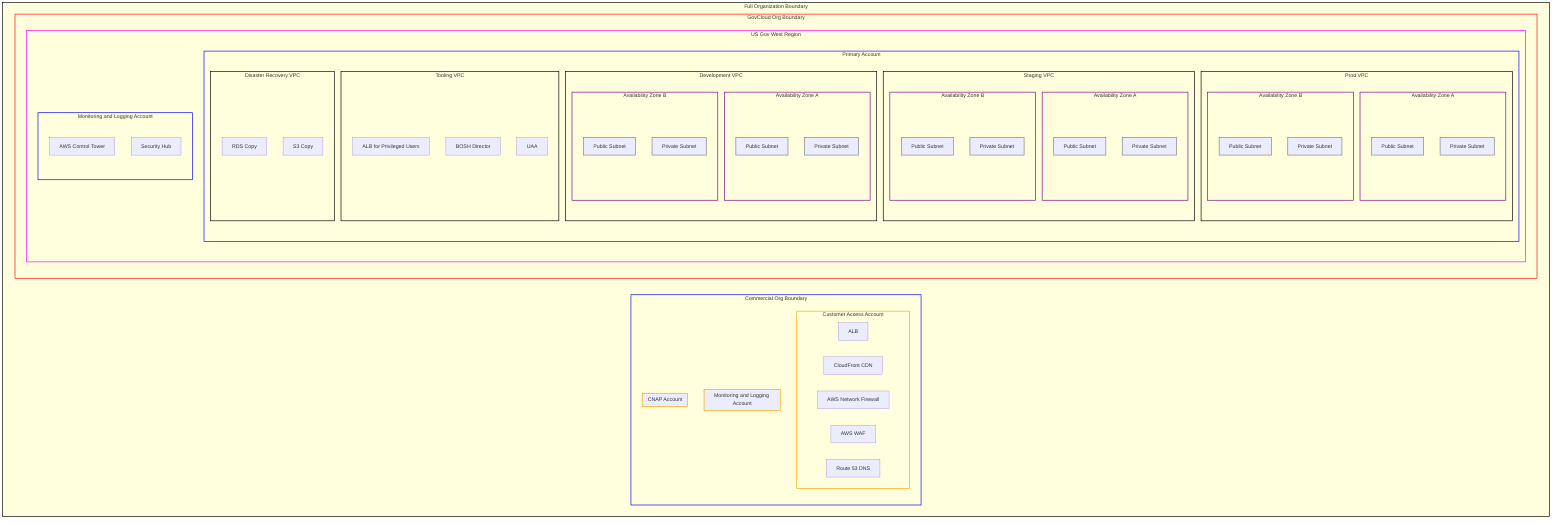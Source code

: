 flowchart TD
    %% Full Organization Boundary
    subgraph full_org[Full Organization Boundary]
        style full_org stroke:black,stroke-width:2px

        %% Commercial Org Boundary
        subgraph commercial_org[Commercial Org Boundary]
            style commercial_org stroke:blue,stroke-width:2px
            
            %% Commercial Accounts
            subgraph customer_access[Customer Access Account]
                style customer_access stroke:orange,stroke-width:2px
                ALB[ALB]
                CDN[CloudFront CDN]
                NFW[AWS Network Firewall]
                WAF[AWS WAF]
                DNS[Route 53 DNS]
            end

            subgraph monitoring_logging[Monitoring and Logging Account]
                style monitoring_logging stroke:orange,stroke-width:2px
            end
            
            subgraph cnap[CNAP Account]
                style cnap stroke:orange,stroke-width:2px
            end
        end
        
        %% GovCloud Org Boundary
        subgraph govcloud_org[GovCloud Org Boundary]
            style govcloud_org stroke:red,stroke-width:2px
            
            %% US Gov West Region
            subgraph us_gov_west[US Gov West Region]
                style us_gov_west stroke:magenta,stroke-width:2px
                
                %% Primary Account
                subgraph primary_account[Primary Account]
                    style primary_account stroke:blue,stroke-width:2px
                    
                    %% Prod VPC
                    subgraph prod_vpc[Prod VPC]
                        style prod_vpc stroke:black,stroke-width:2px
                        
                        %% Availability Zone A
                        subgraph az_a_prod[Availability Zone A]
                            style az_a_prod stroke:purple,stroke-width:2px
                            public_subnet_a_prod[Public Subnet]
                            private_subnet_a_prod[Private Subnet]
                            style public_subnet_a_prod stroke:grey,stroke-width:2px
                            style private_subnet_a_prod stroke:grey,stroke-width:2px
                        end
                        
                        %% Availability Zone B
                        subgraph az_b_prod[Availability Zone B]
                            style az_b_prod stroke:purple,stroke-width:2px
                            public_subnet_b_prod[Public Subnet]
                            private_subnet_b_prod[Private Subnet]
                            style public_subnet_b_prod stroke:grey,stroke-width:2px
                            style private_subnet_b_prod stroke:grey,stroke-width:2px
                        end
                    end
                    
                    %% Staging VPC
                    subgraph staging_vpc[Staging VPC]
                        style staging_vpc stroke:black,stroke-width:2px
                        
                        %% Availability Zone A
                        subgraph az_a_staging[Availability Zone A]
                            style az_a_staging stroke:purple,stroke-width:2px
                            public_subnet_a_staging[Public Subnet]
                            private_subnet_a_staging[Private Subnet]
                            style public_subnet_a_staging stroke:grey,stroke-width:2px
                            style private_subnet_a_staging stroke:grey,stroke-width:2px
                        end
                        
                        %% Availability Zone B
                        subgraph az_b_staging[Availability Zone B]
                            style az_b_staging stroke:purple,stroke-width:2px
                            public_subnet_b_staging[Public Subnet]
                            private_subnet_b_staging[Private Subnet]
                            style public_subnet_b_staging stroke:grey,stroke-width:2px
                            style private_subnet_b_staging stroke:grey,stroke-width:2px
                        end
                    end
                    
                    %% Development VPC
                    subgraph dev_vpc[Development VPC]
                        style dev_vpc stroke:black,stroke-width:2px
                        
                        %% Availability Zone A
                        subgraph az_a_dev[Availability Zone A]
                            style az_a_dev stroke:purple,stroke-width:2px
                            public_subnet_a_dev[Public Subnet]
                            private_subnet_a_dev[Private Subnet]
                            style public_subnet_a_dev stroke:grey,stroke-width:2px
                            style private_subnet_a_dev stroke:grey,stroke-width:2px
                        end
                        
                        %% Availability Zone B
                        subgraph az_b_dev[Availability Zone B]
                            style az_b_dev stroke:purple,stroke-width:2px
                            public_subnet_b_dev[Public Subnet]
                            private_subnet_b_dev[Private Subnet]
                            style public_subnet_b_dev stroke:grey,stroke-width:2px
                            style private_subnet_b_dev stroke:grey,stroke-width:2px
                        end
                    end
                    
                    %% Tooling VPC
                    subgraph tooling_vpc[Tooling VPC]
                        style tooling_vpc stroke:black,stroke-width:2px
                        ALB_tooling[ALB for Privileged Users]
                        BOSH[BOSH Director]
                        UAA[UAA]
                    end
                    
                    %% Disaster Recovery VPC
                    subgraph dr_vpc[Disaster Recovery VPC]
                        style dr_vpc stroke:black,stroke-width:2px
                        RDS_copy[RDS Copy]
                        S3_copy[S3 Copy]
                    end
                end
                
                %% Monitoring and Logging Account
                subgraph monitoring_logging_gov[Monitoring and Logging Account]
                    style monitoring_logging_gov stroke:blue,stroke-width:2px
                    Control_Tower[AWS Control Tower]
                    Security_Hub[Security Hub]
                end
            end
        end
    end
